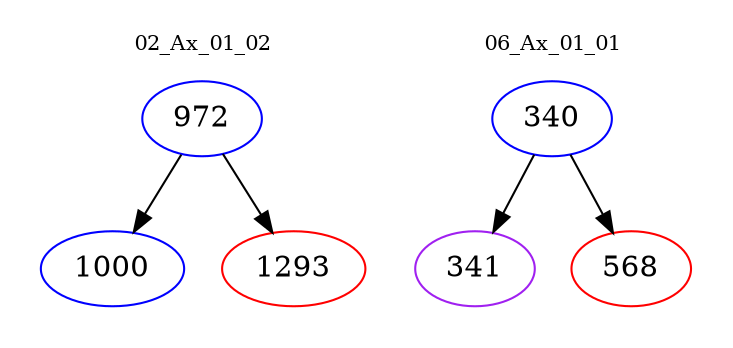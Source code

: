 digraph{
subgraph cluster_0 {
color = white
label = "02_Ax_01_02";
fontsize=10;
T0_972 [label="972", color="blue"]
T0_972 -> T0_1000 [color="black"]
T0_1000 [label="1000", color="blue"]
T0_972 -> T0_1293 [color="black"]
T0_1293 [label="1293", color="red"]
}
subgraph cluster_1 {
color = white
label = "06_Ax_01_01";
fontsize=10;
T1_340 [label="340", color="blue"]
T1_340 -> T1_341 [color="black"]
T1_341 [label="341", color="purple"]
T1_340 -> T1_568 [color="black"]
T1_568 [label="568", color="red"]
}
}

